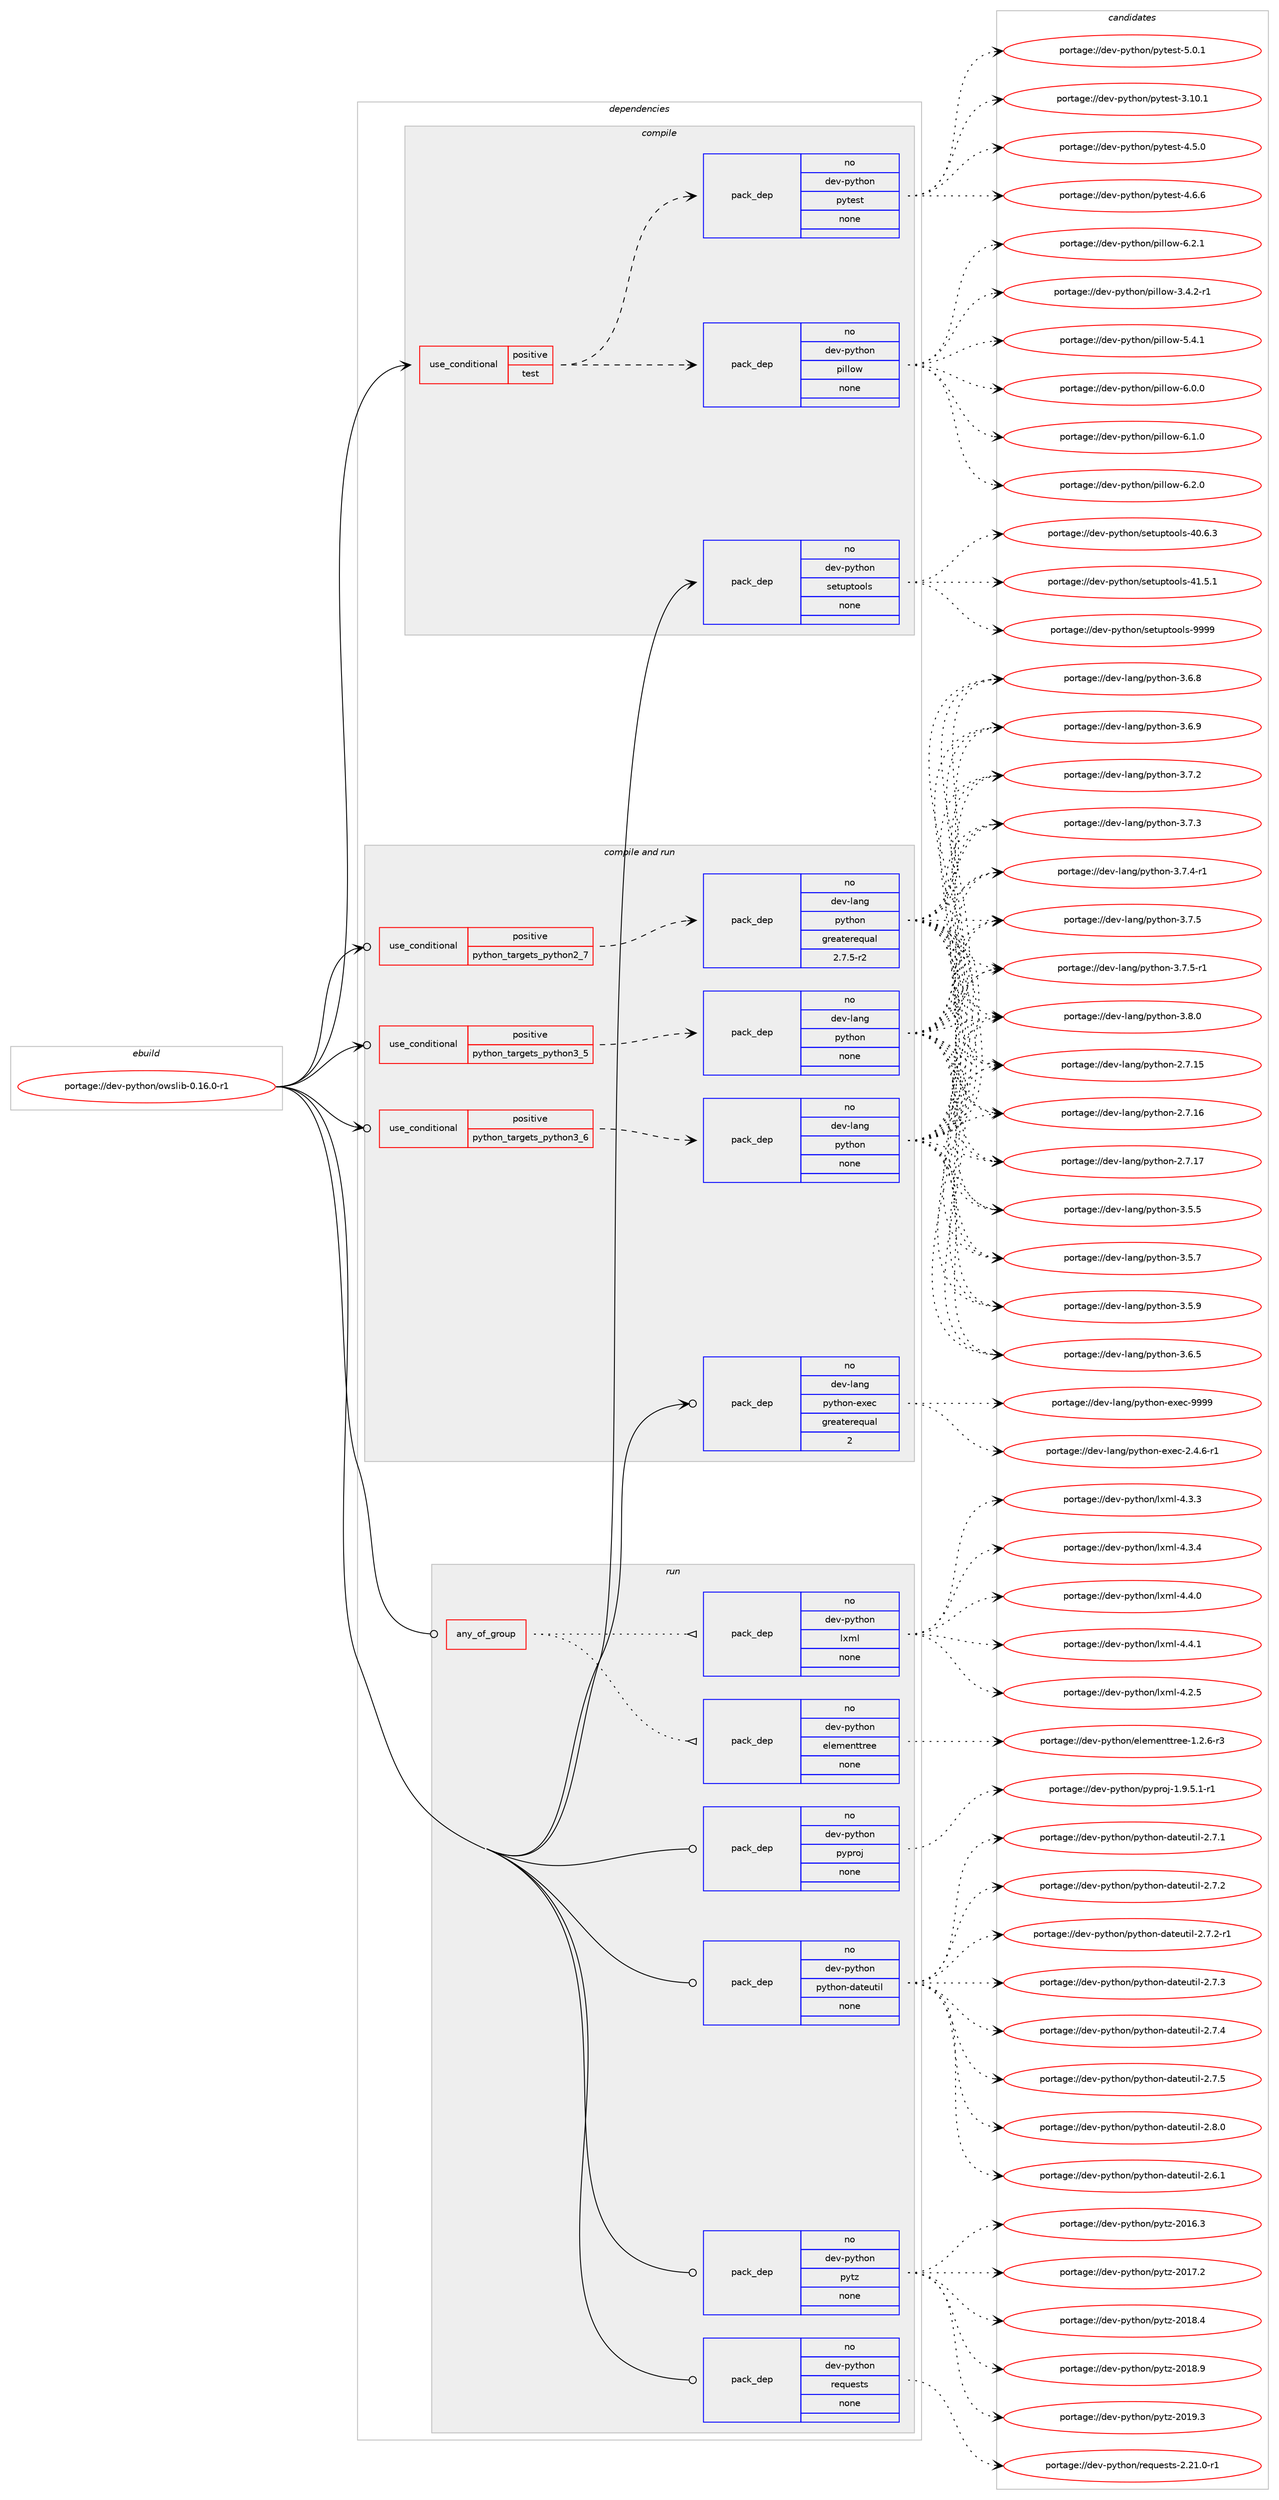 digraph prolog {

# *************
# Graph options
# *************

newrank=true;
concentrate=true;
compound=true;
graph [rankdir=LR,fontname=Helvetica,fontsize=10,ranksep=1.5];#, ranksep=2.5, nodesep=0.2];
edge  [arrowhead=vee];
node  [fontname=Helvetica,fontsize=10];

# **********
# The ebuild
# **********

subgraph cluster_leftcol {
color=gray;
rank=same;
label=<<i>ebuild</i>>;
id [label="portage://dev-python/owslib-0.16.0-r1", color=red, width=4, href="../dev-python/owslib-0.16.0-r1.svg"];
}

# ****************
# The dependencies
# ****************

subgraph cluster_midcol {
color=gray;
label=<<i>dependencies</i>>;
subgraph cluster_compile {
fillcolor="#eeeeee";
style=filled;
label=<<i>compile</i>>;
subgraph cond33231 {
dependency154946 [label=<<TABLE BORDER="0" CELLBORDER="1" CELLSPACING="0" CELLPADDING="4"><TR><TD ROWSPAN="3" CELLPADDING="10">use_conditional</TD></TR><TR><TD>positive</TD></TR><TR><TD>test</TD></TR></TABLE>>, shape=none, color=red];
subgraph pack118382 {
dependency154947 [label=<<TABLE BORDER="0" CELLBORDER="1" CELLSPACING="0" CELLPADDING="4" WIDTH="220"><TR><TD ROWSPAN="6" CELLPADDING="30">pack_dep</TD></TR><TR><TD WIDTH="110">no</TD></TR><TR><TD>dev-python</TD></TR><TR><TD>pillow</TD></TR><TR><TD>none</TD></TR><TR><TD></TD></TR></TABLE>>, shape=none, color=blue];
}
dependency154946:e -> dependency154947:w [weight=20,style="dashed",arrowhead="vee"];
subgraph pack118383 {
dependency154948 [label=<<TABLE BORDER="0" CELLBORDER="1" CELLSPACING="0" CELLPADDING="4" WIDTH="220"><TR><TD ROWSPAN="6" CELLPADDING="30">pack_dep</TD></TR><TR><TD WIDTH="110">no</TD></TR><TR><TD>dev-python</TD></TR><TR><TD>pytest</TD></TR><TR><TD>none</TD></TR><TR><TD></TD></TR></TABLE>>, shape=none, color=blue];
}
dependency154946:e -> dependency154948:w [weight=20,style="dashed",arrowhead="vee"];
}
id:e -> dependency154946:w [weight=20,style="solid",arrowhead="vee"];
subgraph pack118384 {
dependency154949 [label=<<TABLE BORDER="0" CELLBORDER="1" CELLSPACING="0" CELLPADDING="4" WIDTH="220"><TR><TD ROWSPAN="6" CELLPADDING="30">pack_dep</TD></TR><TR><TD WIDTH="110">no</TD></TR><TR><TD>dev-python</TD></TR><TR><TD>setuptools</TD></TR><TR><TD>none</TD></TR><TR><TD></TD></TR></TABLE>>, shape=none, color=blue];
}
id:e -> dependency154949:w [weight=20,style="solid",arrowhead="vee"];
}
subgraph cluster_compileandrun {
fillcolor="#eeeeee";
style=filled;
label=<<i>compile and run</i>>;
subgraph cond33232 {
dependency154950 [label=<<TABLE BORDER="0" CELLBORDER="1" CELLSPACING="0" CELLPADDING="4"><TR><TD ROWSPAN="3" CELLPADDING="10">use_conditional</TD></TR><TR><TD>positive</TD></TR><TR><TD>python_targets_python2_7</TD></TR></TABLE>>, shape=none, color=red];
subgraph pack118385 {
dependency154951 [label=<<TABLE BORDER="0" CELLBORDER="1" CELLSPACING="0" CELLPADDING="4" WIDTH="220"><TR><TD ROWSPAN="6" CELLPADDING="30">pack_dep</TD></TR><TR><TD WIDTH="110">no</TD></TR><TR><TD>dev-lang</TD></TR><TR><TD>python</TD></TR><TR><TD>greaterequal</TD></TR><TR><TD>2.7.5-r2</TD></TR></TABLE>>, shape=none, color=blue];
}
dependency154950:e -> dependency154951:w [weight=20,style="dashed",arrowhead="vee"];
}
id:e -> dependency154950:w [weight=20,style="solid",arrowhead="odotvee"];
subgraph cond33233 {
dependency154952 [label=<<TABLE BORDER="0" CELLBORDER="1" CELLSPACING="0" CELLPADDING="4"><TR><TD ROWSPAN="3" CELLPADDING="10">use_conditional</TD></TR><TR><TD>positive</TD></TR><TR><TD>python_targets_python3_5</TD></TR></TABLE>>, shape=none, color=red];
subgraph pack118386 {
dependency154953 [label=<<TABLE BORDER="0" CELLBORDER="1" CELLSPACING="0" CELLPADDING="4" WIDTH="220"><TR><TD ROWSPAN="6" CELLPADDING="30">pack_dep</TD></TR><TR><TD WIDTH="110">no</TD></TR><TR><TD>dev-lang</TD></TR><TR><TD>python</TD></TR><TR><TD>none</TD></TR><TR><TD></TD></TR></TABLE>>, shape=none, color=blue];
}
dependency154952:e -> dependency154953:w [weight=20,style="dashed",arrowhead="vee"];
}
id:e -> dependency154952:w [weight=20,style="solid",arrowhead="odotvee"];
subgraph cond33234 {
dependency154954 [label=<<TABLE BORDER="0" CELLBORDER="1" CELLSPACING="0" CELLPADDING="4"><TR><TD ROWSPAN="3" CELLPADDING="10">use_conditional</TD></TR><TR><TD>positive</TD></TR><TR><TD>python_targets_python3_6</TD></TR></TABLE>>, shape=none, color=red];
subgraph pack118387 {
dependency154955 [label=<<TABLE BORDER="0" CELLBORDER="1" CELLSPACING="0" CELLPADDING="4" WIDTH="220"><TR><TD ROWSPAN="6" CELLPADDING="30">pack_dep</TD></TR><TR><TD WIDTH="110">no</TD></TR><TR><TD>dev-lang</TD></TR><TR><TD>python</TD></TR><TR><TD>none</TD></TR><TR><TD></TD></TR></TABLE>>, shape=none, color=blue];
}
dependency154954:e -> dependency154955:w [weight=20,style="dashed",arrowhead="vee"];
}
id:e -> dependency154954:w [weight=20,style="solid",arrowhead="odotvee"];
subgraph pack118388 {
dependency154956 [label=<<TABLE BORDER="0" CELLBORDER="1" CELLSPACING="0" CELLPADDING="4" WIDTH="220"><TR><TD ROWSPAN="6" CELLPADDING="30">pack_dep</TD></TR><TR><TD WIDTH="110">no</TD></TR><TR><TD>dev-lang</TD></TR><TR><TD>python-exec</TD></TR><TR><TD>greaterequal</TD></TR><TR><TD>2</TD></TR></TABLE>>, shape=none, color=blue];
}
id:e -> dependency154956:w [weight=20,style="solid",arrowhead="odotvee"];
}
subgraph cluster_run {
fillcolor="#eeeeee";
style=filled;
label=<<i>run</i>>;
subgraph any3263 {
dependency154957 [label=<<TABLE BORDER="0" CELLBORDER="1" CELLSPACING="0" CELLPADDING="4"><TR><TD CELLPADDING="10">any_of_group</TD></TR></TABLE>>, shape=none, color=red];subgraph pack118389 {
dependency154958 [label=<<TABLE BORDER="0" CELLBORDER="1" CELLSPACING="0" CELLPADDING="4" WIDTH="220"><TR><TD ROWSPAN="6" CELLPADDING="30">pack_dep</TD></TR><TR><TD WIDTH="110">no</TD></TR><TR><TD>dev-python</TD></TR><TR><TD>elementtree</TD></TR><TR><TD>none</TD></TR><TR><TD></TD></TR></TABLE>>, shape=none, color=blue];
}
dependency154957:e -> dependency154958:w [weight=20,style="dotted",arrowhead="oinv"];
subgraph pack118390 {
dependency154959 [label=<<TABLE BORDER="0" CELLBORDER="1" CELLSPACING="0" CELLPADDING="4" WIDTH="220"><TR><TD ROWSPAN="6" CELLPADDING="30">pack_dep</TD></TR><TR><TD WIDTH="110">no</TD></TR><TR><TD>dev-python</TD></TR><TR><TD>lxml</TD></TR><TR><TD>none</TD></TR><TR><TD></TD></TR></TABLE>>, shape=none, color=blue];
}
dependency154957:e -> dependency154959:w [weight=20,style="dotted",arrowhead="oinv"];
}
id:e -> dependency154957:w [weight=20,style="solid",arrowhead="odot"];
subgraph pack118391 {
dependency154960 [label=<<TABLE BORDER="0" CELLBORDER="1" CELLSPACING="0" CELLPADDING="4" WIDTH="220"><TR><TD ROWSPAN="6" CELLPADDING="30">pack_dep</TD></TR><TR><TD WIDTH="110">no</TD></TR><TR><TD>dev-python</TD></TR><TR><TD>pyproj</TD></TR><TR><TD>none</TD></TR><TR><TD></TD></TR></TABLE>>, shape=none, color=blue];
}
id:e -> dependency154960:w [weight=20,style="solid",arrowhead="odot"];
subgraph pack118392 {
dependency154961 [label=<<TABLE BORDER="0" CELLBORDER="1" CELLSPACING="0" CELLPADDING="4" WIDTH="220"><TR><TD ROWSPAN="6" CELLPADDING="30">pack_dep</TD></TR><TR><TD WIDTH="110">no</TD></TR><TR><TD>dev-python</TD></TR><TR><TD>python-dateutil</TD></TR><TR><TD>none</TD></TR><TR><TD></TD></TR></TABLE>>, shape=none, color=blue];
}
id:e -> dependency154961:w [weight=20,style="solid",arrowhead="odot"];
subgraph pack118393 {
dependency154962 [label=<<TABLE BORDER="0" CELLBORDER="1" CELLSPACING="0" CELLPADDING="4" WIDTH="220"><TR><TD ROWSPAN="6" CELLPADDING="30">pack_dep</TD></TR><TR><TD WIDTH="110">no</TD></TR><TR><TD>dev-python</TD></TR><TR><TD>pytz</TD></TR><TR><TD>none</TD></TR><TR><TD></TD></TR></TABLE>>, shape=none, color=blue];
}
id:e -> dependency154962:w [weight=20,style="solid",arrowhead="odot"];
subgraph pack118394 {
dependency154963 [label=<<TABLE BORDER="0" CELLBORDER="1" CELLSPACING="0" CELLPADDING="4" WIDTH="220"><TR><TD ROWSPAN="6" CELLPADDING="30">pack_dep</TD></TR><TR><TD WIDTH="110">no</TD></TR><TR><TD>dev-python</TD></TR><TR><TD>requests</TD></TR><TR><TD>none</TD></TR><TR><TD></TD></TR></TABLE>>, shape=none, color=blue];
}
id:e -> dependency154963:w [weight=20,style="solid",arrowhead="odot"];
}
}

# **************
# The candidates
# **************

subgraph cluster_choices {
rank=same;
color=gray;
label=<<i>candidates</i>>;

subgraph choice118382 {
color=black;
nodesep=1;
choiceportage10010111845112121116104111110471121051081081111194551465246504511449 [label="portage://dev-python/pillow-3.4.2-r1", color=red, width=4,href="../dev-python/pillow-3.4.2-r1.svg"];
choiceportage1001011184511212111610411111047112105108108111119455346524649 [label="portage://dev-python/pillow-5.4.1", color=red, width=4,href="../dev-python/pillow-5.4.1.svg"];
choiceportage1001011184511212111610411111047112105108108111119455446484648 [label="portage://dev-python/pillow-6.0.0", color=red, width=4,href="../dev-python/pillow-6.0.0.svg"];
choiceportage1001011184511212111610411111047112105108108111119455446494648 [label="portage://dev-python/pillow-6.1.0", color=red, width=4,href="../dev-python/pillow-6.1.0.svg"];
choiceportage1001011184511212111610411111047112105108108111119455446504648 [label="portage://dev-python/pillow-6.2.0", color=red, width=4,href="../dev-python/pillow-6.2.0.svg"];
choiceportage1001011184511212111610411111047112105108108111119455446504649 [label="portage://dev-python/pillow-6.2.1", color=red, width=4,href="../dev-python/pillow-6.2.1.svg"];
dependency154947:e -> choiceportage10010111845112121116104111110471121051081081111194551465246504511449:w [style=dotted,weight="100"];
dependency154947:e -> choiceportage1001011184511212111610411111047112105108108111119455346524649:w [style=dotted,weight="100"];
dependency154947:e -> choiceportage1001011184511212111610411111047112105108108111119455446484648:w [style=dotted,weight="100"];
dependency154947:e -> choiceportage1001011184511212111610411111047112105108108111119455446494648:w [style=dotted,weight="100"];
dependency154947:e -> choiceportage1001011184511212111610411111047112105108108111119455446504648:w [style=dotted,weight="100"];
dependency154947:e -> choiceportage1001011184511212111610411111047112105108108111119455446504649:w [style=dotted,weight="100"];
}
subgraph choice118383 {
color=black;
nodesep=1;
choiceportage100101118451121211161041111104711212111610111511645514649484649 [label="portage://dev-python/pytest-3.10.1", color=red, width=4,href="../dev-python/pytest-3.10.1.svg"];
choiceportage1001011184511212111610411111047112121116101115116455246534648 [label="portage://dev-python/pytest-4.5.0", color=red, width=4,href="../dev-python/pytest-4.5.0.svg"];
choiceportage1001011184511212111610411111047112121116101115116455246544654 [label="portage://dev-python/pytest-4.6.6", color=red, width=4,href="../dev-python/pytest-4.6.6.svg"];
choiceportage1001011184511212111610411111047112121116101115116455346484649 [label="portage://dev-python/pytest-5.0.1", color=red, width=4,href="../dev-python/pytest-5.0.1.svg"];
dependency154948:e -> choiceportage100101118451121211161041111104711212111610111511645514649484649:w [style=dotted,weight="100"];
dependency154948:e -> choiceportage1001011184511212111610411111047112121116101115116455246534648:w [style=dotted,weight="100"];
dependency154948:e -> choiceportage1001011184511212111610411111047112121116101115116455246544654:w [style=dotted,weight="100"];
dependency154948:e -> choiceportage1001011184511212111610411111047112121116101115116455346484649:w [style=dotted,weight="100"];
}
subgraph choice118384 {
color=black;
nodesep=1;
choiceportage100101118451121211161041111104711510111611711211611111110811545524846544651 [label="portage://dev-python/setuptools-40.6.3", color=red, width=4,href="../dev-python/setuptools-40.6.3.svg"];
choiceportage100101118451121211161041111104711510111611711211611111110811545524946534649 [label="portage://dev-python/setuptools-41.5.1", color=red, width=4,href="../dev-python/setuptools-41.5.1.svg"];
choiceportage10010111845112121116104111110471151011161171121161111111081154557575757 [label="portage://dev-python/setuptools-9999", color=red, width=4,href="../dev-python/setuptools-9999.svg"];
dependency154949:e -> choiceportage100101118451121211161041111104711510111611711211611111110811545524846544651:w [style=dotted,weight="100"];
dependency154949:e -> choiceportage100101118451121211161041111104711510111611711211611111110811545524946534649:w [style=dotted,weight="100"];
dependency154949:e -> choiceportage10010111845112121116104111110471151011161171121161111111081154557575757:w [style=dotted,weight="100"];
}
subgraph choice118385 {
color=black;
nodesep=1;
choiceportage10010111845108971101034711212111610411111045504655464953 [label="portage://dev-lang/python-2.7.15", color=red, width=4,href="../dev-lang/python-2.7.15.svg"];
choiceportage10010111845108971101034711212111610411111045504655464954 [label="portage://dev-lang/python-2.7.16", color=red, width=4,href="../dev-lang/python-2.7.16.svg"];
choiceportage10010111845108971101034711212111610411111045504655464955 [label="portage://dev-lang/python-2.7.17", color=red, width=4,href="../dev-lang/python-2.7.17.svg"];
choiceportage100101118451089711010347112121116104111110455146534653 [label="portage://dev-lang/python-3.5.5", color=red, width=4,href="../dev-lang/python-3.5.5.svg"];
choiceportage100101118451089711010347112121116104111110455146534655 [label="portage://dev-lang/python-3.5.7", color=red, width=4,href="../dev-lang/python-3.5.7.svg"];
choiceportage100101118451089711010347112121116104111110455146534657 [label="portage://dev-lang/python-3.5.9", color=red, width=4,href="../dev-lang/python-3.5.9.svg"];
choiceportage100101118451089711010347112121116104111110455146544653 [label="portage://dev-lang/python-3.6.5", color=red, width=4,href="../dev-lang/python-3.6.5.svg"];
choiceportage100101118451089711010347112121116104111110455146544656 [label="portage://dev-lang/python-3.6.8", color=red, width=4,href="../dev-lang/python-3.6.8.svg"];
choiceportage100101118451089711010347112121116104111110455146544657 [label="portage://dev-lang/python-3.6.9", color=red, width=4,href="../dev-lang/python-3.6.9.svg"];
choiceportage100101118451089711010347112121116104111110455146554650 [label="portage://dev-lang/python-3.7.2", color=red, width=4,href="../dev-lang/python-3.7.2.svg"];
choiceportage100101118451089711010347112121116104111110455146554651 [label="portage://dev-lang/python-3.7.3", color=red, width=4,href="../dev-lang/python-3.7.3.svg"];
choiceportage1001011184510897110103471121211161041111104551465546524511449 [label="portage://dev-lang/python-3.7.4-r1", color=red, width=4,href="../dev-lang/python-3.7.4-r1.svg"];
choiceportage100101118451089711010347112121116104111110455146554653 [label="portage://dev-lang/python-3.7.5", color=red, width=4,href="../dev-lang/python-3.7.5.svg"];
choiceportage1001011184510897110103471121211161041111104551465546534511449 [label="portage://dev-lang/python-3.7.5-r1", color=red, width=4,href="../dev-lang/python-3.7.5-r1.svg"];
choiceportage100101118451089711010347112121116104111110455146564648 [label="portage://dev-lang/python-3.8.0", color=red, width=4,href="../dev-lang/python-3.8.0.svg"];
dependency154951:e -> choiceportage10010111845108971101034711212111610411111045504655464953:w [style=dotted,weight="100"];
dependency154951:e -> choiceportage10010111845108971101034711212111610411111045504655464954:w [style=dotted,weight="100"];
dependency154951:e -> choiceportage10010111845108971101034711212111610411111045504655464955:w [style=dotted,weight="100"];
dependency154951:e -> choiceportage100101118451089711010347112121116104111110455146534653:w [style=dotted,weight="100"];
dependency154951:e -> choiceportage100101118451089711010347112121116104111110455146534655:w [style=dotted,weight="100"];
dependency154951:e -> choiceportage100101118451089711010347112121116104111110455146534657:w [style=dotted,weight="100"];
dependency154951:e -> choiceportage100101118451089711010347112121116104111110455146544653:w [style=dotted,weight="100"];
dependency154951:e -> choiceportage100101118451089711010347112121116104111110455146544656:w [style=dotted,weight="100"];
dependency154951:e -> choiceportage100101118451089711010347112121116104111110455146544657:w [style=dotted,weight="100"];
dependency154951:e -> choiceportage100101118451089711010347112121116104111110455146554650:w [style=dotted,weight="100"];
dependency154951:e -> choiceportage100101118451089711010347112121116104111110455146554651:w [style=dotted,weight="100"];
dependency154951:e -> choiceportage1001011184510897110103471121211161041111104551465546524511449:w [style=dotted,weight="100"];
dependency154951:e -> choiceportage100101118451089711010347112121116104111110455146554653:w [style=dotted,weight="100"];
dependency154951:e -> choiceportage1001011184510897110103471121211161041111104551465546534511449:w [style=dotted,weight="100"];
dependency154951:e -> choiceportage100101118451089711010347112121116104111110455146564648:w [style=dotted,weight="100"];
}
subgraph choice118386 {
color=black;
nodesep=1;
choiceportage10010111845108971101034711212111610411111045504655464953 [label="portage://dev-lang/python-2.7.15", color=red, width=4,href="../dev-lang/python-2.7.15.svg"];
choiceportage10010111845108971101034711212111610411111045504655464954 [label="portage://dev-lang/python-2.7.16", color=red, width=4,href="../dev-lang/python-2.7.16.svg"];
choiceportage10010111845108971101034711212111610411111045504655464955 [label="portage://dev-lang/python-2.7.17", color=red, width=4,href="../dev-lang/python-2.7.17.svg"];
choiceportage100101118451089711010347112121116104111110455146534653 [label="portage://dev-lang/python-3.5.5", color=red, width=4,href="../dev-lang/python-3.5.5.svg"];
choiceportage100101118451089711010347112121116104111110455146534655 [label="portage://dev-lang/python-3.5.7", color=red, width=4,href="../dev-lang/python-3.5.7.svg"];
choiceportage100101118451089711010347112121116104111110455146534657 [label="portage://dev-lang/python-3.5.9", color=red, width=4,href="../dev-lang/python-3.5.9.svg"];
choiceportage100101118451089711010347112121116104111110455146544653 [label="portage://dev-lang/python-3.6.5", color=red, width=4,href="../dev-lang/python-3.6.5.svg"];
choiceportage100101118451089711010347112121116104111110455146544656 [label="portage://dev-lang/python-3.6.8", color=red, width=4,href="../dev-lang/python-3.6.8.svg"];
choiceportage100101118451089711010347112121116104111110455146544657 [label="portage://dev-lang/python-3.6.9", color=red, width=4,href="../dev-lang/python-3.6.9.svg"];
choiceportage100101118451089711010347112121116104111110455146554650 [label="portage://dev-lang/python-3.7.2", color=red, width=4,href="../dev-lang/python-3.7.2.svg"];
choiceportage100101118451089711010347112121116104111110455146554651 [label="portage://dev-lang/python-3.7.3", color=red, width=4,href="../dev-lang/python-3.7.3.svg"];
choiceportage1001011184510897110103471121211161041111104551465546524511449 [label="portage://dev-lang/python-3.7.4-r1", color=red, width=4,href="../dev-lang/python-3.7.4-r1.svg"];
choiceportage100101118451089711010347112121116104111110455146554653 [label="portage://dev-lang/python-3.7.5", color=red, width=4,href="../dev-lang/python-3.7.5.svg"];
choiceportage1001011184510897110103471121211161041111104551465546534511449 [label="portage://dev-lang/python-3.7.5-r1", color=red, width=4,href="../dev-lang/python-3.7.5-r1.svg"];
choiceportage100101118451089711010347112121116104111110455146564648 [label="portage://dev-lang/python-3.8.0", color=red, width=4,href="../dev-lang/python-3.8.0.svg"];
dependency154953:e -> choiceportage10010111845108971101034711212111610411111045504655464953:w [style=dotted,weight="100"];
dependency154953:e -> choiceportage10010111845108971101034711212111610411111045504655464954:w [style=dotted,weight="100"];
dependency154953:e -> choiceportage10010111845108971101034711212111610411111045504655464955:w [style=dotted,weight="100"];
dependency154953:e -> choiceportage100101118451089711010347112121116104111110455146534653:w [style=dotted,weight="100"];
dependency154953:e -> choiceportage100101118451089711010347112121116104111110455146534655:w [style=dotted,weight="100"];
dependency154953:e -> choiceportage100101118451089711010347112121116104111110455146534657:w [style=dotted,weight="100"];
dependency154953:e -> choiceportage100101118451089711010347112121116104111110455146544653:w [style=dotted,weight="100"];
dependency154953:e -> choiceportage100101118451089711010347112121116104111110455146544656:w [style=dotted,weight="100"];
dependency154953:e -> choiceportage100101118451089711010347112121116104111110455146544657:w [style=dotted,weight="100"];
dependency154953:e -> choiceportage100101118451089711010347112121116104111110455146554650:w [style=dotted,weight="100"];
dependency154953:e -> choiceportage100101118451089711010347112121116104111110455146554651:w [style=dotted,weight="100"];
dependency154953:e -> choiceportage1001011184510897110103471121211161041111104551465546524511449:w [style=dotted,weight="100"];
dependency154953:e -> choiceportage100101118451089711010347112121116104111110455146554653:w [style=dotted,weight="100"];
dependency154953:e -> choiceportage1001011184510897110103471121211161041111104551465546534511449:w [style=dotted,weight="100"];
dependency154953:e -> choiceportage100101118451089711010347112121116104111110455146564648:w [style=dotted,weight="100"];
}
subgraph choice118387 {
color=black;
nodesep=1;
choiceportage10010111845108971101034711212111610411111045504655464953 [label="portage://dev-lang/python-2.7.15", color=red, width=4,href="../dev-lang/python-2.7.15.svg"];
choiceportage10010111845108971101034711212111610411111045504655464954 [label="portage://dev-lang/python-2.7.16", color=red, width=4,href="../dev-lang/python-2.7.16.svg"];
choiceportage10010111845108971101034711212111610411111045504655464955 [label="portage://dev-lang/python-2.7.17", color=red, width=4,href="../dev-lang/python-2.7.17.svg"];
choiceportage100101118451089711010347112121116104111110455146534653 [label="portage://dev-lang/python-3.5.5", color=red, width=4,href="../dev-lang/python-3.5.5.svg"];
choiceportage100101118451089711010347112121116104111110455146534655 [label="portage://dev-lang/python-3.5.7", color=red, width=4,href="../dev-lang/python-3.5.7.svg"];
choiceportage100101118451089711010347112121116104111110455146534657 [label="portage://dev-lang/python-3.5.9", color=red, width=4,href="../dev-lang/python-3.5.9.svg"];
choiceportage100101118451089711010347112121116104111110455146544653 [label="portage://dev-lang/python-3.6.5", color=red, width=4,href="../dev-lang/python-3.6.5.svg"];
choiceportage100101118451089711010347112121116104111110455146544656 [label="portage://dev-lang/python-3.6.8", color=red, width=4,href="../dev-lang/python-3.6.8.svg"];
choiceportage100101118451089711010347112121116104111110455146544657 [label="portage://dev-lang/python-3.6.9", color=red, width=4,href="../dev-lang/python-3.6.9.svg"];
choiceportage100101118451089711010347112121116104111110455146554650 [label="portage://dev-lang/python-3.7.2", color=red, width=4,href="../dev-lang/python-3.7.2.svg"];
choiceportage100101118451089711010347112121116104111110455146554651 [label="portage://dev-lang/python-3.7.3", color=red, width=4,href="../dev-lang/python-3.7.3.svg"];
choiceportage1001011184510897110103471121211161041111104551465546524511449 [label="portage://dev-lang/python-3.7.4-r1", color=red, width=4,href="../dev-lang/python-3.7.4-r1.svg"];
choiceportage100101118451089711010347112121116104111110455146554653 [label="portage://dev-lang/python-3.7.5", color=red, width=4,href="../dev-lang/python-3.7.5.svg"];
choiceportage1001011184510897110103471121211161041111104551465546534511449 [label="portage://dev-lang/python-3.7.5-r1", color=red, width=4,href="../dev-lang/python-3.7.5-r1.svg"];
choiceportage100101118451089711010347112121116104111110455146564648 [label="portage://dev-lang/python-3.8.0", color=red, width=4,href="../dev-lang/python-3.8.0.svg"];
dependency154955:e -> choiceportage10010111845108971101034711212111610411111045504655464953:w [style=dotted,weight="100"];
dependency154955:e -> choiceportage10010111845108971101034711212111610411111045504655464954:w [style=dotted,weight="100"];
dependency154955:e -> choiceportage10010111845108971101034711212111610411111045504655464955:w [style=dotted,weight="100"];
dependency154955:e -> choiceportage100101118451089711010347112121116104111110455146534653:w [style=dotted,weight="100"];
dependency154955:e -> choiceportage100101118451089711010347112121116104111110455146534655:w [style=dotted,weight="100"];
dependency154955:e -> choiceportage100101118451089711010347112121116104111110455146534657:w [style=dotted,weight="100"];
dependency154955:e -> choiceportage100101118451089711010347112121116104111110455146544653:w [style=dotted,weight="100"];
dependency154955:e -> choiceportage100101118451089711010347112121116104111110455146544656:w [style=dotted,weight="100"];
dependency154955:e -> choiceportage100101118451089711010347112121116104111110455146544657:w [style=dotted,weight="100"];
dependency154955:e -> choiceportage100101118451089711010347112121116104111110455146554650:w [style=dotted,weight="100"];
dependency154955:e -> choiceportage100101118451089711010347112121116104111110455146554651:w [style=dotted,weight="100"];
dependency154955:e -> choiceportage1001011184510897110103471121211161041111104551465546524511449:w [style=dotted,weight="100"];
dependency154955:e -> choiceportage100101118451089711010347112121116104111110455146554653:w [style=dotted,weight="100"];
dependency154955:e -> choiceportage1001011184510897110103471121211161041111104551465546534511449:w [style=dotted,weight="100"];
dependency154955:e -> choiceportage100101118451089711010347112121116104111110455146564648:w [style=dotted,weight="100"];
}
subgraph choice118388 {
color=black;
nodesep=1;
choiceportage10010111845108971101034711212111610411111045101120101994550465246544511449 [label="portage://dev-lang/python-exec-2.4.6-r1", color=red, width=4,href="../dev-lang/python-exec-2.4.6-r1.svg"];
choiceportage10010111845108971101034711212111610411111045101120101994557575757 [label="portage://dev-lang/python-exec-9999", color=red, width=4,href="../dev-lang/python-exec-9999.svg"];
dependency154956:e -> choiceportage10010111845108971101034711212111610411111045101120101994550465246544511449:w [style=dotted,weight="100"];
dependency154956:e -> choiceportage10010111845108971101034711212111610411111045101120101994557575757:w [style=dotted,weight="100"];
}
subgraph choice118389 {
color=black;
nodesep=1;
choiceportage10010111845112121116104111110471011081011091011101161161141011014549465046544511451 [label="portage://dev-python/elementtree-1.2.6-r3", color=red, width=4,href="../dev-python/elementtree-1.2.6-r3.svg"];
dependency154958:e -> choiceportage10010111845112121116104111110471011081011091011101161161141011014549465046544511451:w [style=dotted,weight="100"];
}
subgraph choice118390 {
color=black;
nodesep=1;
choiceportage1001011184511212111610411111047108120109108455246504653 [label="portage://dev-python/lxml-4.2.5", color=red, width=4,href="../dev-python/lxml-4.2.5.svg"];
choiceportage1001011184511212111610411111047108120109108455246514651 [label="portage://dev-python/lxml-4.3.3", color=red, width=4,href="../dev-python/lxml-4.3.3.svg"];
choiceportage1001011184511212111610411111047108120109108455246514652 [label="portage://dev-python/lxml-4.3.4", color=red, width=4,href="../dev-python/lxml-4.3.4.svg"];
choiceportage1001011184511212111610411111047108120109108455246524648 [label="portage://dev-python/lxml-4.4.0", color=red, width=4,href="../dev-python/lxml-4.4.0.svg"];
choiceportage1001011184511212111610411111047108120109108455246524649 [label="portage://dev-python/lxml-4.4.1", color=red, width=4,href="../dev-python/lxml-4.4.1.svg"];
dependency154959:e -> choiceportage1001011184511212111610411111047108120109108455246504653:w [style=dotted,weight="100"];
dependency154959:e -> choiceportage1001011184511212111610411111047108120109108455246514651:w [style=dotted,weight="100"];
dependency154959:e -> choiceportage1001011184511212111610411111047108120109108455246514652:w [style=dotted,weight="100"];
dependency154959:e -> choiceportage1001011184511212111610411111047108120109108455246524648:w [style=dotted,weight="100"];
dependency154959:e -> choiceportage1001011184511212111610411111047108120109108455246524649:w [style=dotted,weight="100"];
}
subgraph choice118391 {
color=black;
nodesep=1;
choiceportage100101118451121211161041111104711212111211411110645494657465346494511449 [label="portage://dev-python/pyproj-1.9.5.1-r1", color=red, width=4,href="../dev-python/pyproj-1.9.5.1-r1.svg"];
dependency154960:e -> choiceportage100101118451121211161041111104711212111211411110645494657465346494511449:w [style=dotted,weight="100"];
}
subgraph choice118392 {
color=black;
nodesep=1;
choiceportage10010111845112121116104111110471121211161041111104510097116101117116105108455046544649 [label="portage://dev-python/python-dateutil-2.6.1", color=red, width=4,href="../dev-python/python-dateutil-2.6.1.svg"];
choiceportage10010111845112121116104111110471121211161041111104510097116101117116105108455046554649 [label="portage://dev-python/python-dateutil-2.7.1", color=red, width=4,href="../dev-python/python-dateutil-2.7.1.svg"];
choiceportage10010111845112121116104111110471121211161041111104510097116101117116105108455046554650 [label="portage://dev-python/python-dateutil-2.7.2", color=red, width=4,href="../dev-python/python-dateutil-2.7.2.svg"];
choiceportage100101118451121211161041111104711212111610411111045100971161011171161051084550465546504511449 [label="portage://dev-python/python-dateutil-2.7.2-r1", color=red, width=4,href="../dev-python/python-dateutil-2.7.2-r1.svg"];
choiceportage10010111845112121116104111110471121211161041111104510097116101117116105108455046554651 [label="portage://dev-python/python-dateutil-2.7.3", color=red, width=4,href="../dev-python/python-dateutil-2.7.3.svg"];
choiceportage10010111845112121116104111110471121211161041111104510097116101117116105108455046554652 [label="portage://dev-python/python-dateutil-2.7.4", color=red, width=4,href="../dev-python/python-dateutil-2.7.4.svg"];
choiceportage10010111845112121116104111110471121211161041111104510097116101117116105108455046554653 [label="portage://dev-python/python-dateutil-2.7.5", color=red, width=4,href="../dev-python/python-dateutil-2.7.5.svg"];
choiceportage10010111845112121116104111110471121211161041111104510097116101117116105108455046564648 [label="portage://dev-python/python-dateutil-2.8.0", color=red, width=4,href="../dev-python/python-dateutil-2.8.0.svg"];
dependency154961:e -> choiceportage10010111845112121116104111110471121211161041111104510097116101117116105108455046544649:w [style=dotted,weight="100"];
dependency154961:e -> choiceportage10010111845112121116104111110471121211161041111104510097116101117116105108455046554649:w [style=dotted,weight="100"];
dependency154961:e -> choiceportage10010111845112121116104111110471121211161041111104510097116101117116105108455046554650:w [style=dotted,weight="100"];
dependency154961:e -> choiceportage100101118451121211161041111104711212111610411111045100971161011171161051084550465546504511449:w [style=dotted,weight="100"];
dependency154961:e -> choiceportage10010111845112121116104111110471121211161041111104510097116101117116105108455046554651:w [style=dotted,weight="100"];
dependency154961:e -> choiceportage10010111845112121116104111110471121211161041111104510097116101117116105108455046554652:w [style=dotted,weight="100"];
dependency154961:e -> choiceportage10010111845112121116104111110471121211161041111104510097116101117116105108455046554653:w [style=dotted,weight="100"];
dependency154961:e -> choiceportage10010111845112121116104111110471121211161041111104510097116101117116105108455046564648:w [style=dotted,weight="100"];
}
subgraph choice118393 {
color=black;
nodesep=1;
choiceportage100101118451121211161041111104711212111612245504849544651 [label="portage://dev-python/pytz-2016.3", color=red, width=4,href="../dev-python/pytz-2016.3.svg"];
choiceportage100101118451121211161041111104711212111612245504849554650 [label="portage://dev-python/pytz-2017.2", color=red, width=4,href="../dev-python/pytz-2017.2.svg"];
choiceportage100101118451121211161041111104711212111612245504849564652 [label="portage://dev-python/pytz-2018.4", color=red, width=4,href="../dev-python/pytz-2018.4.svg"];
choiceportage100101118451121211161041111104711212111612245504849564657 [label="portage://dev-python/pytz-2018.9", color=red, width=4,href="../dev-python/pytz-2018.9.svg"];
choiceportage100101118451121211161041111104711212111612245504849574651 [label="portage://dev-python/pytz-2019.3", color=red, width=4,href="../dev-python/pytz-2019.3.svg"];
dependency154962:e -> choiceportage100101118451121211161041111104711212111612245504849544651:w [style=dotted,weight="100"];
dependency154962:e -> choiceportage100101118451121211161041111104711212111612245504849554650:w [style=dotted,weight="100"];
dependency154962:e -> choiceportage100101118451121211161041111104711212111612245504849564652:w [style=dotted,weight="100"];
dependency154962:e -> choiceportage100101118451121211161041111104711212111612245504849564657:w [style=dotted,weight="100"];
dependency154962:e -> choiceportage100101118451121211161041111104711212111612245504849574651:w [style=dotted,weight="100"];
}
subgraph choice118394 {
color=black;
nodesep=1;
choiceportage1001011184511212111610411111047114101113117101115116115455046504946484511449 [label="portage://dev-python/requests-2.21.0-r1", color=red, width=4,href="../dev-python/requests-2.21.0-r1.svg"];
dependency154963:e -> choiceportage1001011184511212111610411111047114101113117101115116115455046504946484511449:w [style=dotted,weight="100"];
}
}

}
